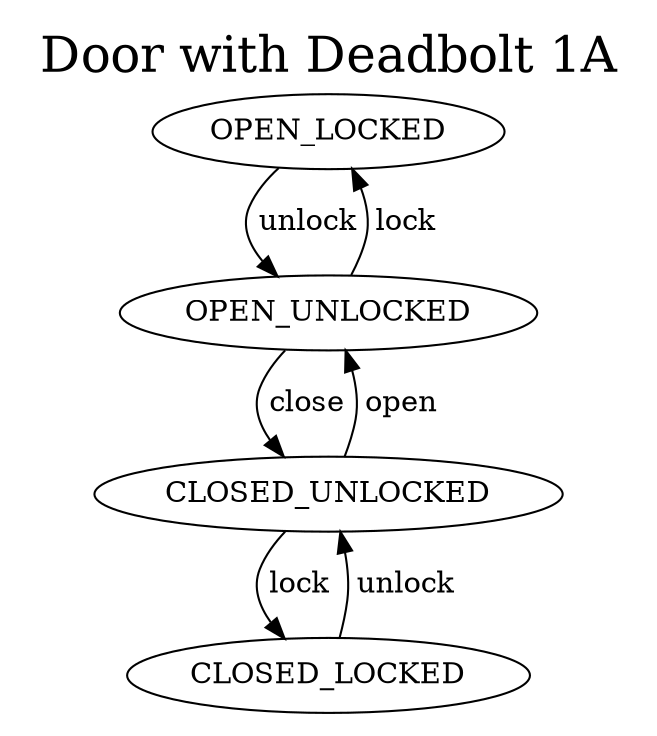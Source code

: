 digraph light_switch
{
    rankdir="TB"
    margin="0.1"
    labelloc="t"
    label="Door with Deadbolt 1A"
    fontsize="24"
    
    OPEN_LOCKED -> OPEN_UNLOCKED [ label=" unlock " ]
    OPEN_UNLOCKED -> OPEN_LOCKED [ label=" lock " ]

    CLOSED_LOCKED-> CLOSED_UNLOCKED [ label=" unlock " ]
    CLOSED_UNLOCKED -> CLOSED_LOCKED [ label=" lock " ]
    
    OPEN_UNLOCKED -> CLOSED_UNLOCKED [ label=" close " ]
    CLOSED_UNLOCKED -> OPEN_UNLOCKED [ label=" open " ]
    
}